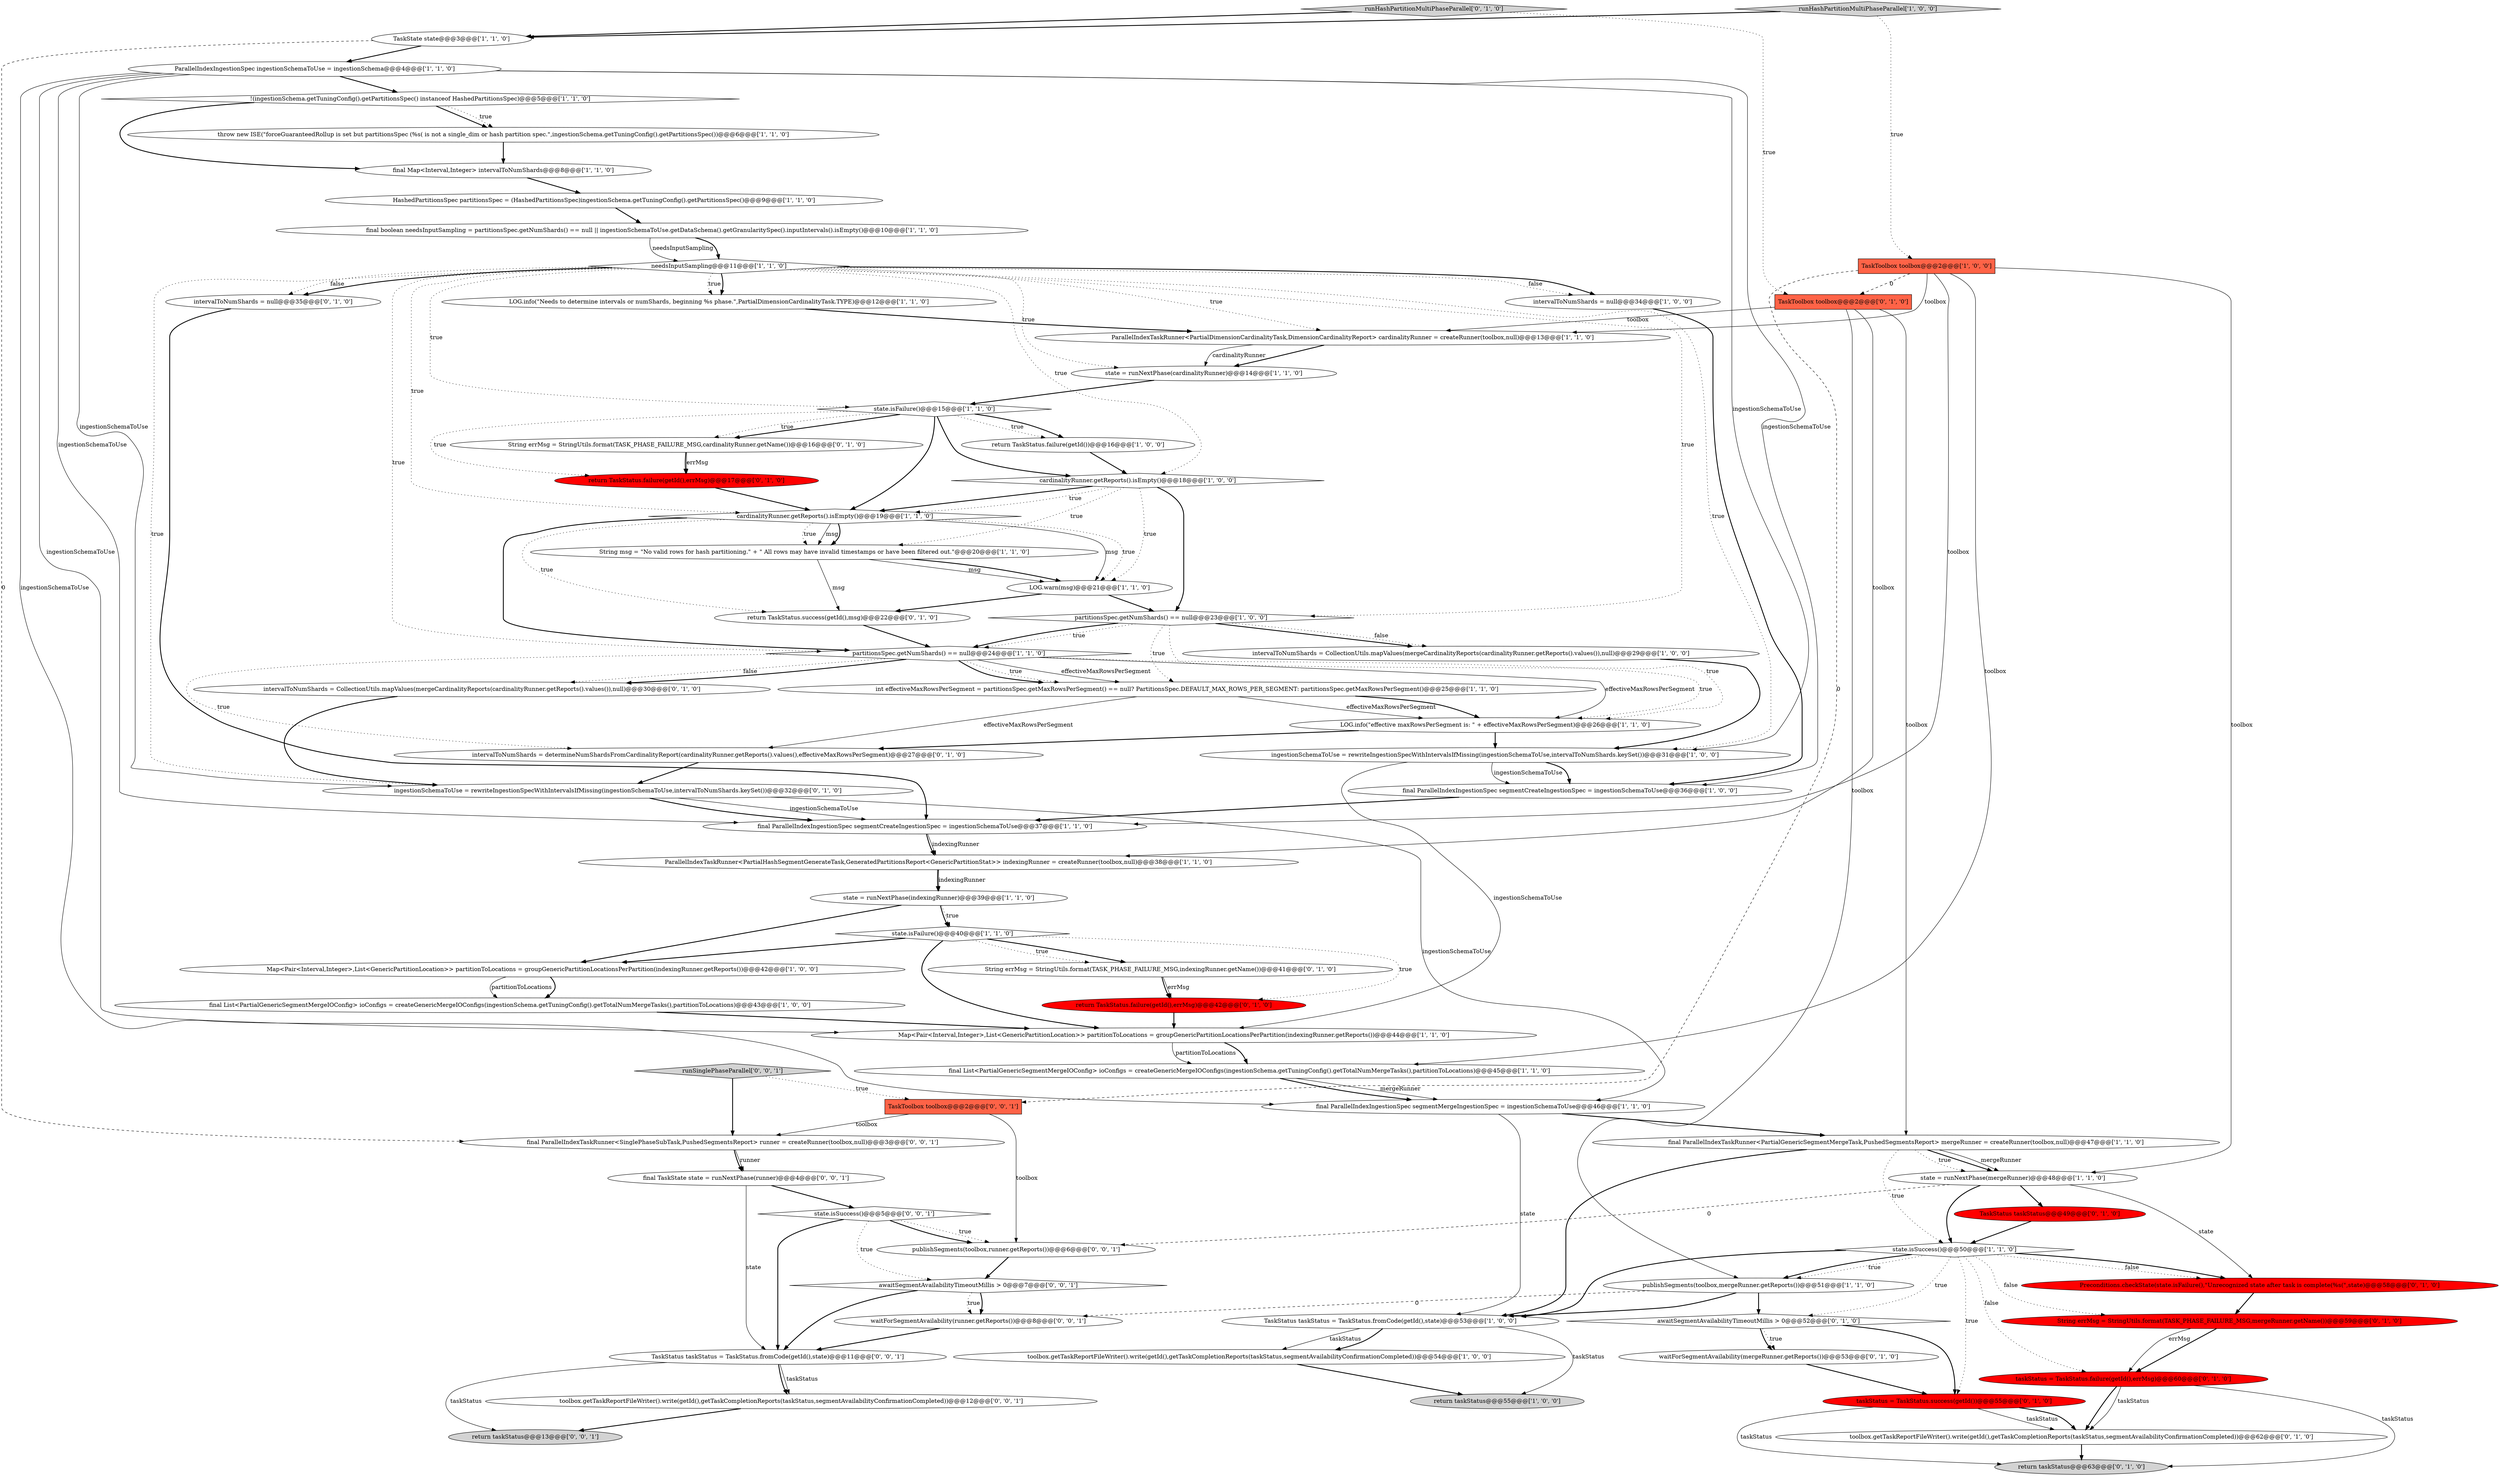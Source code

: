 digraph {
21 [style = filled, label = "needsInputSampling@@@11@@@['1', '1', '0']", fillcolor = white, shape = diamond image = "AAA0AAABBB1BBB"];
13 [style = filled, label = "ParallelIndexTaskRunner<PartialHashSegmentGenerateTask,GeneratedPartitionsReport<GenericPartitionStat>> indexingRunner = createRunner(toolbox,null)@@@38@@@['1', '1', '0']", fillcolor = white, shape = ellipse image = "AAA0AAABBB1BBB"];
43 [style = filled, label = "return TaskStatus.failure(getId(),errMsg)@@@17@@@['0', '1', '0']", fillcolor = red, shape = ellipse image = "AAA1AAABBB2BBB"];
50 [style = filled, label = "TaskStatus taskStatus@@@49@@@['0', '1', '0']", fillcolor = red, shape = ellipse image = "AAA1AAABBB2BBB"];
64 [style = filled, label = "return taskStatus@@@13@@@['0', '0', '1']", fillcolor = lightgray, shape = ellipse image = "AAA0AAABBB3BBB"];
57 [style = filled, label = "intervalToNumShards = CollectionUtils.mapValues(mergeCardinalityReports(cardinalityRunner.getReports().values()),null)@@@30@@@['0', '1', '0']", fillcolor = white, shape = ellipse image = "AAA0AAABBB2BBB"];
63 [style = filled, label = "toolbox.getTaskReportFileWriter().write(getId(),getTaskCompletionReports(taskStatus,segmentAvailabilityConfirmationCompleted))@@@12@@@['0', '0', '1']", fillcolor = white, shape = ellipse image = "AAA0AAABBB3BBB"];
39 [style = filled, label = "runHashPartitionMultiPhaseParallel['1', '0', '0']", fillcolor = lightgray, shape = diamond image = "AAA0AAABBB1BBB"];
73 [style = filled, label = "final ParallelIndexTaskRunner<SinglePhaseSubTask,PushedSegmentsReport> runner = createRunner(toolbox,null)@@@3@@@['0', '0', '1']", fillcolor = white, shape = ellipse image = "AAA0AAABBB3BBB"];
32 [style = filled, label = "cardinalityRunner.getReports().isEmpty()@@@19@@@['1', '1', '0']", fillcolor = white, shape = diamond image = "AAA0AAABBB1BBB"];
44 [style = filled, label = "return TaskStatus.failure(getId(),errMsg)@@@42@@@['0', '1', '0']", fillcolor = red, shape = ellipse image = "AAA1AAABBB2BBB"];
20 [style = filled, label = "throw new ISE(\"forceGuaranteedRollup is set but partitionsSpec (%s( is not a single_dim or hash partition spec.\",ingestionSchema.getTuningConfig().getPartitionsSpec())@@@6@@@['1', '1', '0']", fillcolor = white, shape = ellipse image = "AAA0AAABBB1BBB"];
23 [style = filled, label = "int effectiveMaxRowsPerSegment = partitionsSpec.getMaxRowsPerSegment() == null? PartitionsSpec.DEFAULT_MAX_ROWS_PER_SEGMENT: partitionsSpec.getMaxRowsPerSegment()@@@25@@@['1', '1', '0']", fillcolor = white, shape = ellipse image = "AAA0AAABBB1BBB"];
29 [style = filled, label = "state = runNextPhase(cardinalityRunner)@@@14@@@['1', '1', '0']", fillcolor = white, shape = ellipse image = "AAA0AAABBB1BBB"];
38 [style = filled, label = "TaskState state@@@3@@@['1', '1', '0']", fillcolor = white, shape = ellipse image = "AAA0AAABBB1BBB"];
3 [style = filled, label = "partitionsSpec.getNumShards() == null@@@24@@@['1', '1', '0']", fillcolor = white, shape = diamond image = "AAA0AAABBB1BBB"];
15 [style = filled, label = "cardinalityRunner.getReports().isEmpty()@@@18@@@['1', '0', '0']", fillcolor = white, shape = diamond image = "AAA0AAABBB1BBB"];
68 [style = filled, label = "TaskStatus taskStatus = TaskStatus.fromCode(getId(),state)@@@11@@@['0', '0', '1']", fillcolor = white, shape = ellipse image = "AAA0AAABBB3BBB"];
35 [style = filled, label = "intervalToNumShards = CollectionUtils.mapValues(mergeCardinalityReports(cardinalityRunner.getReports().values()),null)@@@29@@@['1', '0', '0']", fillcolor = white, shape = ellipse image = "AAA0AAABBB1BBB"];
0 [style = filled, label = "state.isFailure()@@@15@@@['1', '1', '0']", fillcolor = white, shape = diamond image = "AAA0AAABBB1BBB"];
16 [style = filled, label = "publishSegments(toolbox,mergeRunner.getReports())@@@51@@@['1', '1', '0']", fillcolor = white, shape = ellipse image = "AAA0AAABBB1BBB"];
17 [style = filled, label = "partitionsSpec.getNumShards() == null@@@23@@@['1', '0', '0']", fillcolor = white, shape = diamond image = "AAA0AAABBB1BBB"];
47 [style = filled, label = "String errMsg = StringUtils.format(TASK_PHASE_FAILURE_MSG,indexingRunner.getName())@@@41@@@['0', '1', '0']", fillcolor = white, shape = ellipse image = "AAA0AAABBB2BBB"];
70 [style = filled, label = "publishSegments(toolbox,runner.getReports())@@@6@@@['0', '0', '1']", fillcolor = white, shape = ellipse image = "AAA0AAABBB3BBB"];
6 [style = filled, label = "toolbox.getTaskReportFileWriter().write(getId(),getTaskCompletionReports(taskStatus,segmentAvailabilityConfirmationCompleted))@@@54@@@['1', '0', '0']", fillcolor = white, shape = ellipse image = "AAA0AAABBB1BBB"];
9 [style = filled, label = "state = runNextPhase(mergeRunner)@@@48@@@['1', '1', '0']", fillcolor = white, shape = ellipse image = "AAA0AAABBB1BBB"];
12 [style = filled, label = "final ParallelIndexIngestionSpec segmentMergeIngestionSpec = ingestionSchemaToUse@@@46@@@['1', '1', '0']", fillcolor = white, shape = ellipse image = "AAA0AAABBB1BBB"];
22 [style = filled, label = "ParallelIndexTaskRunner<PartialDimensionCardinalityTask,DimensionCardinalityReport> cardinalityRunner = createRunner(toolbox,null)@@@13@@@['1', '1', '0']", fillcolor = white, shape = ellipse image = "AAA0AAABBB1BBB"];
24 [style = filled, label = "intervalToNumShards = null@@@34@@@['1', '0', '0']", fillcolor = white, shape = ellipse image = "AAA0AAABBB1BBB"];
61 [style = filled, label = "taskStatus = TaskStatus.success(getId())@@@55@@@['0', '1', '0']", fillcolor = red, shape = ellipse image = "AAA1AAABBB2BBB"];
1 [style = filled, label = "ingestionSchemaToUse = rewriteIngestionSpecWithIntervalsIfMissing(ingestionSchemaToUse,intervalToNumShards.keySet())@@@31@@@['1', '0', '0']", fillcolor = white, shape = ellipse image = "AAA0AAABBB1BBB"];
51 [style = filled, label = "toolbox.getTaskReportFileWriter().write(getId(),getTaskCompletionReports(taskStatus,segmentAvailabilityConfirmationCompleted))@@@62@@@['0', '1', '0']", fillcolor = white, shape = ellipse image = "AAA0AAABBB2BBB"];
53 [style = filled, label = "return TaskStatus.success(getId(),msg)@@@22@@@['0', '1', '0']", fillcolor = white, shape = ellipse image = "AAA0AAABBB2BBB"];
27 [style = filled, label = "ParallelIndexIngestionSpec ingestionSchemaToUse = ingestionSchema@@@4@@@['1', '1', '0']", fillcolor = white, shape = ellipse image = "AAA0AAABBB1BBB"];
34 [style = filled, label = "!(ingestionSchema.getTuningConfig().getPartitionsSpec() instanceof HashedPartitionsSpec)@@@5@@@['1', '1', '0']", fillcolor = white, shape = diamond image = "AAA0AAABBB1BBB"];
37 [style = filled, label = "state = runNextPhase(indexingRunner)@@@39@@@['1', '1', '0']", fillcolor = white, shape = ellipse image = "AAA0AAABBB1BBB"];
52 [style = filled, label = "String errMsg = StringUtils.format(TASK_PHASE_FAILURE_MSG,cardinalityRunner.getName())@@@16@@@['0', '1', '0']", fillcolor = white, shape = ellipse image = "AAA0AAABBB2BBB"];
56 [style = filled, label = "runHashPartitionMultiPhaseParallel['0', '1', '0']", fillcolor = lightgray, shape = diamond image = "AAA0AAABBB2BBB"];
25 [style = filled, label = "final ParallelIndexIngestionSpec segmentCreateIngestionSpec = ingestionSchemaToUse@@@37@@@['1', '1', '0']", fillcolor = white, shape = ellipse image = "AAA0AAABBB1BBB"];
18 [style = filled, label = "Map<Pair<Interval,Integer>,List<GenericPartitionLocation>> partitionToLocations = groupGenericPartitionLocationsPerPartition(indexingRunner.getReports())@@@42@@@['1', '0', '0']", fillcolor = white, shape = ellipse image = "AAA0AAABBB1BBB"];
2 [style = filled, label = "final List<PartialGenericSegmentMergeIOConfig> ioConfigs = createGenericMergeIOConfigs(ingestionSchema.getTuningConfig().getTotalNumMergeTasks(),partitionToLocations)@@@43@@@['1', '0', '0']", fillcolor = white, shape = ellipse image = "AAA0AAABBB1BBB"];
11 [style = filled, label = "String msg = \"No valid rows for hash partitioning.\" + \" All rows may have invalid timestamps or have been filtered out.\"@@@20@@@['1', '1', '0']", fillcolor = white, shape = ellipse image = "AAA0AAABBB1BBB"];
45 [style = filled, label = "Preconditions.checkState(state.isFailure(),\"Unrecognized state after task is complete(%s(\",state)@@@58@@@['0', '1', '0']", fillcolor = red, shape = ellipse image = "AAA1AAABBB2BBB"];
26 [style = filled, label = "state.isFailure()@@@40@@@['1', '1', '0']", fillcolor = white, shape = diamond image = "AAA0AAABBB1BBB"];
55 [style = filled, label = "return taskStatus@@@63@@@['0', '1', '0']", fillcolor = lightgray, shape = ellipse image = "AAA0AAABBB2BBB"];
54 [style = filled, label = "taskStatus = TaskStatus.failure(getId(),errMsg)@@@60@@@['0', '1', '0']", fillcolor = red, shape = ellipse image = "AAA1AAABBB2BBB"];
8 [style = filled, label = "HashedPartitionsSpec partitionsSpec = (HashedPartitionsSpec)ingestionSchema.getTuningConfig().getPartitionsSpec()@@@9@@@['1', '1', '0']", fillcolor = white, shape = ellipse image = "AAA0AAABBB1BBB"];
28 [style = filled, label = "LOG.info(\"Needs to determine intervals or numShards, beginning %s phase.\",PartialDimensionCardinalityTask.TYPE)@@@12@@@['1', '1', '0']", fillcolor = white, shape = ellipse image = "AAA0AAABBB1BBB"];
71 [style = filled, label = "runSinglePhaseParallel['0', '0', '1']", fillcolor = lightgray, shape = diamond image = "AAA0AAABBB3BBB"];
46 [style = filled, label = "String errMsg = StringUtils.format(TASK_PHASE_FAILURE_MSG,mergeRunner.getName())@@@59@@@['0', '1', '0']", fillcolor = red, shape = ellipse image = "AAA1AAABBB2BBB"];
33 [style = filled, label = "final boolean needsInputSampling = partitionsSpec.getNumShards() == null || ingestionSchemaToUse.getDataSchema().getGranularitySpec().inputIntervals().isEmpty()@@@10@@@['1', '1', '0']", fillcolor = white, shape = ellipse image = "AAA0AAABBB1BBB"];
49 [style = filled, label = "TaskToolbox toolbox@@@2@@@['0', '1', '0']", fillcolor = tomato, shape = box image = "AAA1AAABBB2BBB"];
65 [style = filled, label = "final TaskState state = runNextPhase(runner)@@@4@@@['0', '0', '1']", fillcolor = white, shape = ellipse image = "AAA0AAABBB3BBB"];
14 [style = filled, label = "LOG.info(\"effective maxRowsPerSegment is: \" + effectiveMaxRowsPerSegment)@@@26@@@['1', '1', '0']", fillcolor = white, shape = ellipse image = "AAA0AAABBB1BBB"];
7 [style = filled, label = "final Map<Interval,Integer> intervalToNumShards@@@8@@@['1', '1', '0']", fillcolor = white, shape = ellipse image = "AAA0AAABBB1BBB"];
5 [style = filled, label = "TaskToolbox toolbox@@@2@@@['1', '0', '0']", fillcolor = tomato, shape = box image = "AAA1AAABBB1BBB"];
40 [style = filled, label = "LOG.warn(msg)@@@21@@@['1', '1', '0']", fillcolor = white, shape = ellipse image = "AAA0AAABBB1BBB"];
42 [style = filled, label = "TaskStatus taskStatus = TaskStatus.fromCode(getId(),state)@@@53@@@['1', '0', '0']", fillcolor = white, shape = ellipse image = "AAA0AAABBB1BBB"];
72 [style = filled, label = "TaskToolbox toolbox@@@2@@@['0', '0', '1']", fillcolor = tomato, shape = box image = "AAA0AAABBB3BBB"];
41 [style = filled, label = "final ParallelIndexIngestionSpec segmentCreateIngestionSpec = ingestionSchemaToUse@@@36@@@['1', '0', '0']", fillcolor = white, shape = ellipse image = "AAA0AAABBB1BBB"];
19 [style = filled, label = "final ParallelIndexTaskRunner<PartialGenericSegmentMergeTask,PushedSegmentsReport> mergeRunner = createRunner(toolbox,null)@@@47@@@['1', '1', '0']", fillcolor = white, shape = ellipse image = "AAA0AAABBB1BBB"];
30 [style = filled, label = "return TaskStatus.failure(getId())@@@16@@@['1', '0', '0']", fillcolor = white, shape = ellipse image = "AAA0AAABBB1BBB"];
67 [style = filled, label = "awaitSegmentAvailabilityTimeoutMillis > 0@@@7@@@['0', '0', '1']", fillcolor = white, shape = diamond image = "AAA0AAABBB3BBB"];
60 [style = filled, label = "ingestionSchemaToUse = rewriteIngestionSpecWithIntervalsIfMissing(ingestionSchemaToUse,intervalToNumShards.keySet())@@@32@@@['0', '1', '0']", fillcolor = white, shape = ellipse image = "AAA0AAABBB2BBB"];
31 [style = filled, label = "Map<Pair<Interval,Integer>,List<GenericPartitionLocation>> partitionToLocations = groupGenericPartitionLocationsPerPartition(indexingRunner.getReports())@@@44@@@['1', '1', '0']", fillcolor = white, shape = ellipse image = "AAA0AAABBB1BBB"];
66 [style = filled, label = "state.isSuccess()@@@5@@@['0', '0', '1']", fillcolor = white, shape = diamond image = "AAA0AAABBB3BBB"];
48 [style = filled, label = "awaitSegmentAvailabilityTimeoutMillis > 0@@@52@@@['0', '1', '0']", fillcolor = white, shape = diamond image = "AAA0AAABBB2BBB"];
69 [style = filled, label = "waitForSegmentAvailability(runner.getReports())@@@8@@@['0', '0', '1']", fillcolor = white, shape = ellipse image = "AAA0AAABBB3BBB"];
62 [style = filled, label = "intervalToNumShards = null@@@35@@@['0', '1', '0']", fillcolor = white, shape = ellipse image = "AAA0AAABBB2BBB"];
36 [style = filled, label = "return taskStatus@@@55@@@['1', '0', '0']", fillcolor = lightgray, shape = ellipse image = "AAA0AAABBB1BBB"];
59 [style = filled, label = "waitForSegmentAvailability(mergeRunner.getReports())@@@53@@@['0', '1', '0']", fillcolor = white, shape = ellipse image = "AAA0AAABBB2BBB"];
58 [style = filled, label = "intervalToNumShards = determineNumShardsFromCardinalityReport(cardinalityRunner.getReports().values(),effectiveMaxRowsPerSegment)@@@27@@@['0', '1', '0']", fillcolor = white, shape = ellipse image = "AAA0AAABBB2BBB"];
10 [style = filled, label = "state.isSuccess()@@@50@@@['1', '1', '0']", fillcolor = white, shape = diamond image = "AAA0AAABBB1BBB"];
4 [style = filled, label = "final List<PartialGenericSegmentMergeIOConfig> ioConfigs = createGenericMergeIOConfigs(ingestionSchema.getTuningConfig().getTotalNumMergeTasks(),partitionToLocations)@@@45@@@['1', '1', '0']", fillcolor = white, shape = ellipse image = "AAA0AAABBB1BBB"];
19->10 [style = dotted, label="true"];
9->50 [style = bold, label=""];
0->30 [style = bold, label=""];
70->67 [style = bold, label=""];
23->14 [style = solid, label="effectiveMaxRowsPerSegment"];
34->20 [style = bold, label=""];
73->65 [style = bold, label=""];
21->15 [style = dotted, label="true"];
3->23 [style = solid, label="effectiveMaxRowsPerSegment"];
4->12 [style = solid, label="mergeRunner"];
29->0 [style = bold, label=""];
5->4 [style = solid, label="toolbox"];
27->12 [style = solid, label="ingestionSchemaToUse"];
11->53 [style = solid, label="msg"];
17->14 [style = dotted, label="true"];
32->11 [style = dotted, label="true"];
58->60 [style = bold, label=""];
1->31 [style = solid, label="ingestionSchemaToUse"];
21->24 [style = bold, label=""];
48->61 [style = bold, label=""];
11->40 [style = solid, label="msg"];
9->10 [style = bold, label=""];
69->68 [style = bold, label=""];
34->20 [style = dotted, label="true"];
32->11 [style = solid, label="msg"];
7->8 [style = bold, label=""];
10->46 [style = dotted, label="false"];
59->61 [style = bold, label=""];
0->15 [style = bold, label=""];
21->28 [style = bold, label=""];
10->61 [style = dotted, label="true"];
67->69 [style = bold, label=""];
0->52 [style = bold, label=""];
15->17 [style = bold, label=""];
49->13 [style = solid, label="toolbox"];
19->9 [style = bold, label=""];
46->54 [style = bold, label=""];
10->54 [style = dotted, label="false"];
27->1 [style = solid, label="ingestionSchemaToUse"];
50->10 [style = bold, label=""];
0->52 [style = dotted, label="true"];
67->68 [style = bold, label=""];
39->38 [style = bold, label=""];
39->5 [style = dotted, label="true"];
16->42 [style = bold, label=""];
32->11 [style = bold, label=""];
32->3 [style = bold, label=""];
10->16 [style = dotted, label="true"];
21->60 [style = dotted, label="true"];
66->70 [style = dotted, label="true"];
5->25 [style = solid, label="toolbox"];
33->21 [style = solid, label="needsInputSampling"];
17->35 [style = bold, label=""];
2->31 [style = bold, label=""];
5->49 [style = dashed, label="0"];
19->42 [style = bold, label=""];
56->38 [style = bold, label=""];
19->9 [style = solid, label="mergeRunner"];
1->41 [style = bold, label=""];
37->26 [style = bold, label=""];
0->43 [style = dotted, label="true"];
48->59 [style = dotted, label="true"];
71->72 [style = dotted, label="true"];
21->0 [style = dotted, label="true"];
62->25 [style = bold, label=""];
27->41 [style = solid, label="ingestionSchemaToUse"];
21->29 [style = dotted, label="true"];
26->44 [style = dotted, label="true"];
15->40 [style = dotted, label="true"];
43->32 [style = bold, label=""];
26->47 [style = bold, label=""];
31->4 [style = bold, label=""];
57->60 [style = bold, label=""];
65->66 [style = bold, label=""];
21->22 [style = dotted, label="true"];
21->17 [style = dotted, label="true"];
21->32 [style = dotted, label="true"];
10->45 [style = dotted, label="false"];
21->24 [style = dotted, label="false"];
21->28 [style = dotted, label="true"];
17->3 [style = dotted, label="true"];
17->23 [style = dotted, label="true"];
23->14 [style = bold, label=""];
13->37 [style = bold, label=""];
3->58 [style = dotted, label="true"];
3->23 [style = bold, label=""];
25->13 [style = solid, label="indexingRunner"];
47->44 [style = solid, label="errMsg"];
42->36 [style = solid, label="taskStatus"];
72->73 [style = solid, label="toolbox"];
49->16 [style = solid, label="toolbox"];
10->45 [style = bold, label=""];
3->14 [style = solid, label="effectiveMaxRowsPerSegment"];
19->9 [style = dotted, label="true"];
40->17 [style = bold, label=""];
5->72 [style = dashed, label="0"];
9->45 [style = solid, label="state"];
47->44 [style = bold, label=""];
3->57 [style = dotted, label="false"];
45->46 [style = bold, label=""];
60->12 [style = solid, label="ingestionSchemaToUse"];
20->7 [style = bold, label=""];
9->70 [style = dashed, label="0"];
54->55 [style = solid, label="taskStatus"];
30->15 [style = bold, label=""];
32->40 [style = solid, label="msg"];
3->23 [style = dotted, label="true"];
1->41 [style = solid, label="ingestionSchemaToUse"];
8->33 [style = bold, label=""];
66->70 [style = bold, label=""];
68->63 [style = solid, label="taskStatus"];
5->22 [style = solid, label="toolbox"];
40->53 [style = bold, label=""];
66->67 [style = dotted, label="true"];
68->63 [style = bold, label=""];
22->29 [style = bold, label=""];
38->27 [style = bold, label=""];
21->62 [style = bold, label=""];
32->53 [style = dotted, label="true"];
14->58 [style = bold, label=""];
68->64 [style = solid, label="taskStatus"];
0->30 [style = dotted, label="true"];
27->25 [style = solid, label="ingestionSchemaToUse"];
24->41 [style = bold, label=""];
60->25 [style = bold, label=""];
15->32 [style = dotted, label="true"];
3->14 [style = dotted, label="true"];
17->35 [style = dotted, label="false"];
52->43 [style = bold, label=""];
26->31 [style = bold, label=""];
71->73 [style = bold, label=""];
27->34 [style = bold, label=""];
35->1 [style = bold, label=""];
10->16 [style = bold, label=""];
37->26 [style = dotted, label="true"];
16->48 [style = bold, label=""];
61->51 [style = solid, label="taskStatus"];
15->11 [style = dotted, label="true"];
17->3 [style = bold, label=""];
49->22 [style = solid, label="toolbox"];
4->12 [style = bold, label=""];
21->3 [style = dotted, label="true"];
72->70 [style = solid, label="toolbox"];
67->69 [style = dotted, label="true"];
0->32 [style = bold, label=""];
23->58 [style = solid, label="effectiveMaxRowsPerSegment"];
44->31 [style = bold, label=""];
65->68 [style = solid, label="state"];
28->22 [style = bold, label=""];
61->55 [style = solid, label="taskStatus"];
54->51 [style = bold, label=""];
54->51 [style = solid, label="taskStatus"];
48->59 [style = bold, label=""];
61->51 [style = bold, label=""];
26->47 [style = dotted, label="true"];
21->1 [style = dotted, label="true"];
5->9 [style = solid, label="toolbox"];
38->73 [style = dashed, label="0"];
25->13 [style = bold, label=""];
63->64 [style = bold, label=""];
53->3 [style = bold, label=""];
42->6 [style = solid, label="taskStatus"];
66->68 [style = bold, label=""];
46->54 [style = solid, label="errMsg"];
34->7 [style = bold, label=""];
27->60 [style = solid, label="ingestionSchemaToUse"];
73->65 [style = solid, label="runner"];
12->42 [style = solid, label="state"];
32->40 [style = dotted, label="true"];
18->2 [style = bold, label=""];
11->40 [style = bold, label=""];
6->36 [style = bold, label=""];
60->25 [style = solid, label="ingestionSchemaToUse"];
31->4 [style = solid, label="partitionToLocations"];
14->1 [style = bold, label=""];
27->31 [style = solid, label="ingestionSchemaToUse"];
22->29 [style = solid, label="cardinalityRunner"];
49->19 [style = solid, label="toolbox"];
18->2 [style = solid, label="partitionToLocations"];
42->6 [style = bold, label=""];
10->42 [style = bold, label=""];
51->55 [style = bold, label=""];
37->18 [style = bold, label=""];
13->37 [style = solid, label="indexingRunner"];
21->62 [style = dotted, label="false"];
10->48 [style = dotted, label="true"];
52->43 [style = solid, label="errMsg"];
56->49 [style = dotted, label="true"];
41->25 [style = bold, label=""];
3->57 [style = bold, label=""];
33->21 [style = bold, label=""];
12->19 [style = bold, label=""];
15->32 [style = bold, label=""];
16->69 [style = dashed, label="0"];
26->18 [style = bold, label=""];
}
